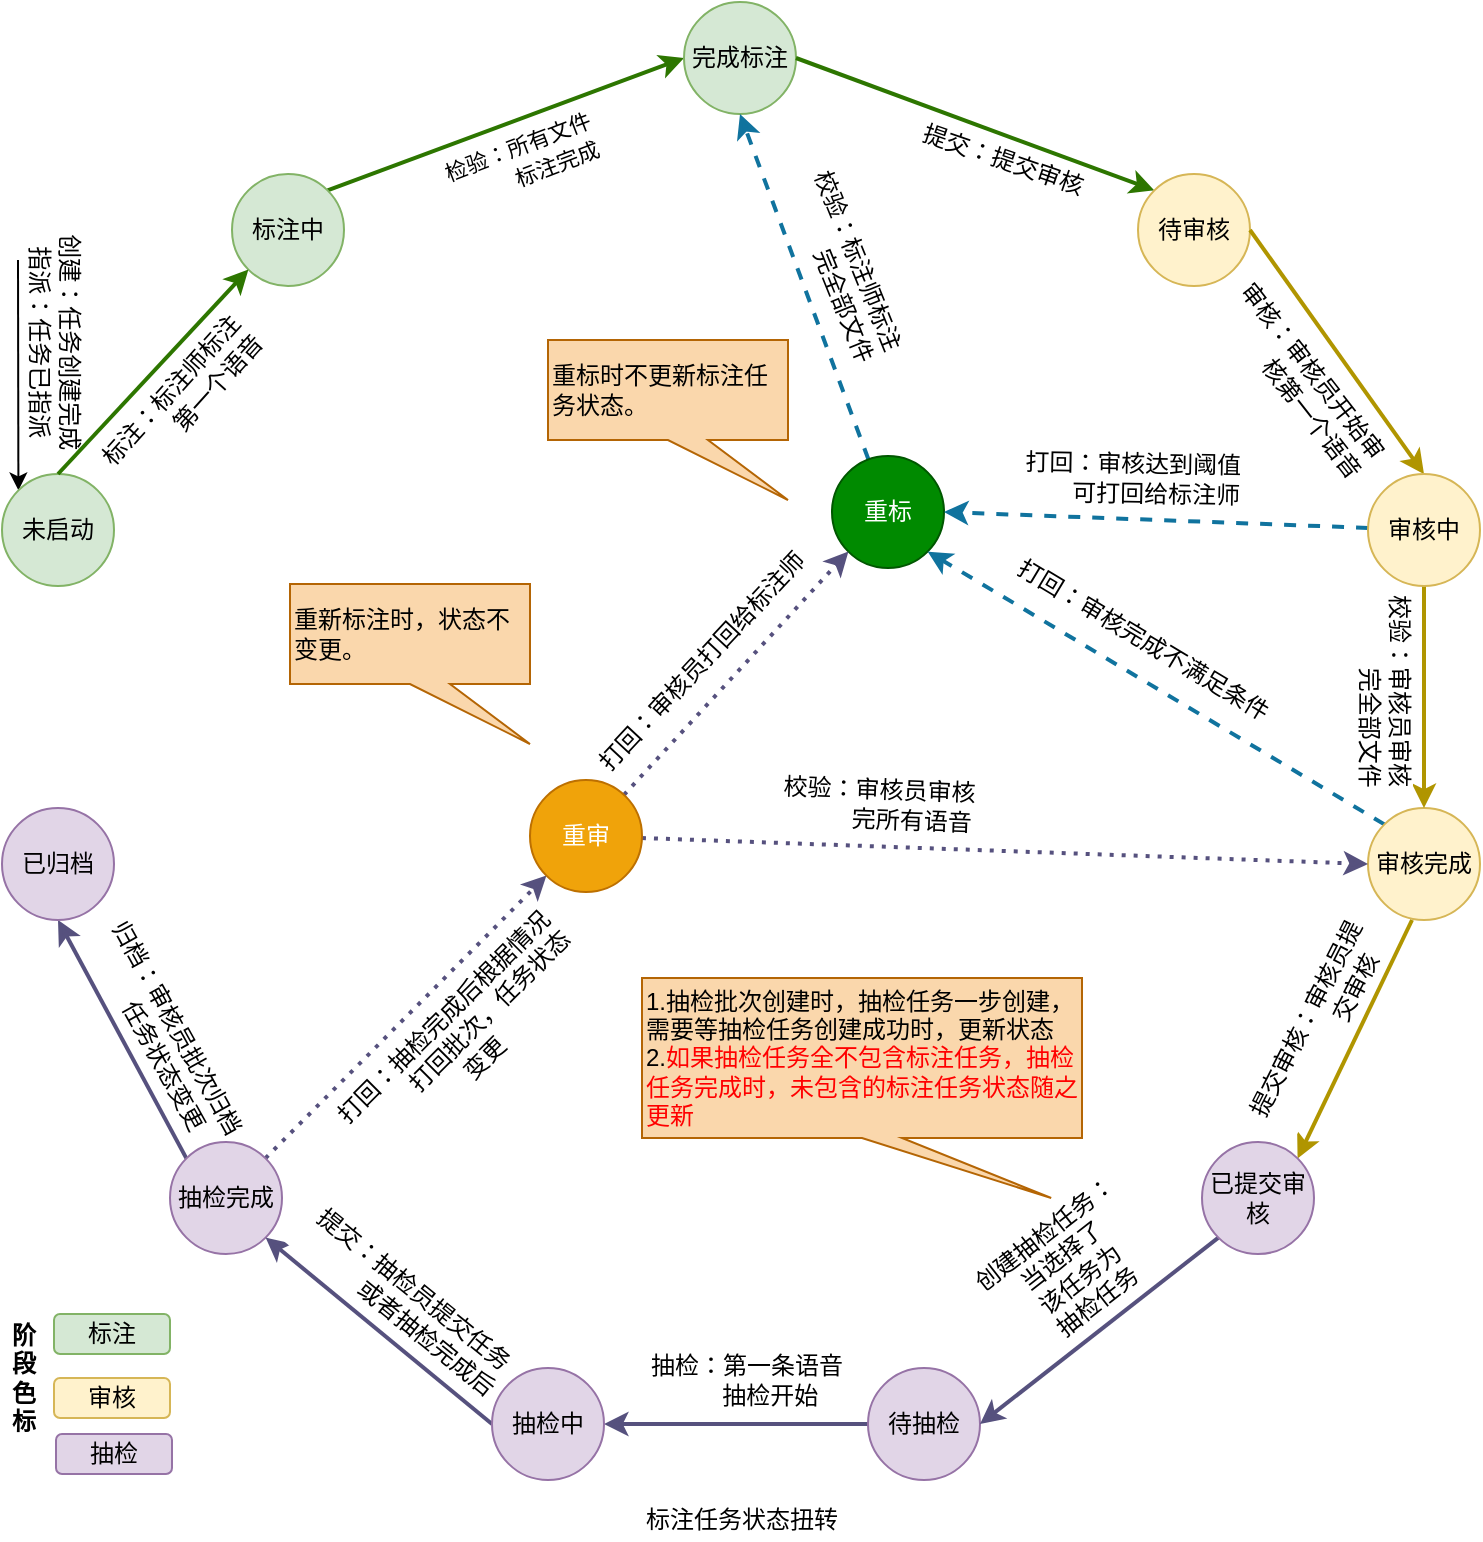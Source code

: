 <mxfile version="12.1.0" type="github" pages="1"><diagram id="7jFQWEKBJWH08LF9sNS9" name="第 1 页"><mxGraphModel dx="772" dy="532" grid="1" gridSize="10" guides="1" tooltips="1" connect="1" arrows="1" fold="1" page="1" pageScale="1" pageWidth="827" pageHeight="1169" math="0" shadow="0"><root><mxCell id="0"/><mxCell id="1" parent="0"/><mxCell id="PL_q6k4NAZZa_5ycfTa1-30" style="edgeStyle=none;rounded=0;orthogonalLoop=1;jettySize=auto;html=1;startArrow=classic;startFill=1;endArrow=none;endFill=0;exitX=0;exitY=0;exitDx=0;exitDy=0;" parent="1" source="PL_q6k4NAZZa_5ycfTa1-1" edge="1"><mxGeometry relative="1" as="geometry"><mxPoint x="88" y="130" as="targetPoint"/></mxGeometry></mxCell><mxCell id="HUFBvN-yXKdZDNxcfpUM-18" value="&lt;span style=&quot;text-align: left&quot;&gt;创建：任务创建完成&lt;/span&gt;&lt;br style=&quot;text-align: left&quot;&gt;&lt;span style=&quot;text-align: left&quot;&gt;指派：任务已指派&lt;/span&gt;" style="text;html=1;resizable=0;points=[];align=center;verticalAlign=middle;labelBackgroundColor=#ffffff;rotation=90;" parent="PL_q6k4NAZZa_5ycfTa1-30" vertex="1" connectable="0"><mxGeometry x="0.248" relative="1" as="geometry"><mxPoint x="18" y="-3" as="offset"/></mxGeometry></mxCell><mxCell id="PL_q6k4NAZZa_5ycfTa1-1" value="未启动" style="ellipse;whiteSpace=wrap;html=1;aspect=fixed;fillColor=#d5e8d4;strokeColor=#82b366;" parent="1" vertex="1"><mxGeometry x="80" y="237" width="56" height="56" as="geometry"/></mxCell><mxCell id="PL_q6k4NAZZa_5ycfTa1-27" value="" style="rounded=0;orthogonalLoop=1;jettySize=auto;html=1;entryX=0;entryY=0.5;entryDx=0;entryDy=0;fillColor=#60a917;strokeColor=#2D7600;exitX=1;exitY=0;exitDx=0;exitDy=0;strokeWidth=2;" parent="1" source="PL_q6k4NAZZa_5ycfTa1-3" target="PL_q6k4NAZZa_5ycfTa1-4" edge="1"><mxGeometry x="-0.167" y="42" relative="1" as="geometry"><mxPoint as="offset"/></mxGeometry></mxCell><mxCell id="PL_q6k4NAZZa_5ycfTa1-35" value="&lt;span style=&quot;font-size: 11px&quot;&gt;检验：所有文件&lt;/span&gt;&lt;br style=&quot;font-size: 11px&quot;&gt;&lt;span style=&quot;font-size: 11px&quot;&gt;&amp;nbsp; &amp;nbsp; &amp;nbsp; &amp;nbsp; &amp;nbsp; 标注完成&lt;/span&gt;" style="text;html=1;resizable=0;points=[];align=center;verticalAlign=middle;labelBackgroundColor=#ffffff;rotation=339;direction=south;" parent="PL_q6k4NAZZa_5ycfTa1-27" vertex="1" connectable="0"><mxGeometry x="-0.169" y="2" relative="1" as="geometry"><mxPoint x="24" y="14" as="offset"/></mxGeometry></mxCell><mxCell id="PL_q6k4NAZZa_5ycfTa1-3" value="标注中" style="ellipse;whiteSpace=wrap;html=1;aspect=fixed;fillColor=#d5e8d4;strokeColor=#82b366;" parent="1" vertex="1"><mxGeometry x="195" y="87" width="56" height="56" as="geometry"/></mxCell><mxCell id="PL_q6k4NAZZa_5ycfTa1-4" value="完成标注" style="ellipse;whiteSpace=wrap;html=1;aspect=fixed;fillColor=#d5e8d4;strokeColor=#82b366;" parent="1" vertex="1"><mxGeometry x="421" y="1" width="56" height="56" as="geometry"/></mxCell><mxCell id="ddIMEOaLe6l60YSl90KJ-6" style="edgeStyle=none;rounded=0;orthogonalLoop=1;jettySize=auto;html=1;entryX=0.5;entryY=1;entryDx=0;entryDy=0;startArrow=none;startFill=0;endArrow=classic;endFill=1;dashed=1;strokeWidth=2;fillColor=#b1ddf0;strokeColor=#10739e;" parent="1" source="PL_q6k4NAZZa_5ycfTa1-5" target="PL_q6k4NAZZa_5ycfTa1-4" edge="1"><mxGeometry relative="1" as="geometry"/></mxCell><mxCell id="ddIMEOaLe6l60YSl90KJ-14" value="&lt;span style=&quot;color: rgb(0 , 0 , 0)&quot;&gt;校验：标注师标注&lt;/span&gt;&lt;br style=&quot;color: rgb(0 , 0 , 0)&quot;&gt;&lt;span style=&quot;color: rgb(0 , 0 , 0)&quot;&gt;&amp;nbsp; &amp;nbsp; &amp;nbsp; &amp;nbsp; &amp;nbsp; &amp;nbsp;完全部文件&lt;/span&gt;" style="text;html=1;resizable=0;points=[];align=center;verticalAlign=middle;labelBackgroundColor=#ffffff;fontColor=#006633;rotation=68;" parent="ddIMEOaLe6l60YSl90KJ-6" vertex="1" connectable="0"><mxGeometry x="0.114" y="-2" relative="1" as="geometry"><mxPoint x="22" y="-0.5" as="offset"/></mxGeometry></mxCell><mxCell id="PL_q6k4NAZZa_5ycfTa1-5" value="重标" style="ellipse;whiteSpace=wrap;html=1;aspect=fixed;fillColor=#008a00;strokeColor=#005700;fontColor=#ffffff;" parent="1" vertex="1"><mxGeometry x="495" y="228" width="56" height="56" as="geometry"/></mxCell><mxCell id="ddIMEOaLe6l60YSl90KJ-3" style="edgeStyle=none;rounded=0;orthogonalLoop=1;jettySize=auto;html=1;exitX=0;exitY=0;exitDx=0;exitDy=0;entryX=1;entryY=1;entryDx=0;entryDy=0;startArrow=none;startFill=0;endArrow=classic;endFill=1;strokeWidth=2;fillColor=#b1ddf0;strokeColor=#10739e;dashed=1;" parent="1" source="PL_q6k4NAZZa_5ycfTa1-6" target="PL_q6k4NAZZa_5ycfTa1-5" edge="1"><mxGeometry relative="1" as="geometry"/></mxCell><mxCell id="ddIMEOaLe6l60YSl90KJ-12" value="打回：审核完成不满足条件" style="text;html=1;resizable=0;points=[];align=center;verticalAlign=middle;labelBackgroundColor=#ffffff;rotation=31;" parent="ddIMEOaLe6l60YSl90KJ-3" vertex="1" connectable="0"><mxGeometry x="0.41" relative="1" as="geometry"><mxPoint x="40" y="4" as="offset"/></mxGeometry></mxCell><mxCell id="PL_q6k4NAZZa_5ycfTa1-6" value="审核完成" style="ellipse;whiteSpace=wrap;html=1;aspect=fixed;fillColor=#fff2cc;strokeColor=#d6b656;" parent="1" vertex="1"><mxGeometry x="763" y="404" width="56" height="56" as="geometry"/></mxCell><mxCell id="PL_q6k4NAZZa_5ycfTa1-25" style="rounded=0;orthogonalLoop=1;jettySize=auto;html=1;entryX=1;entryY=0.5;entryDx=0;entryDy=0;elbow=vertical;fillColor=#60a917;strokeColor=#2D7600;exitX=0;exitY=0;exitDx=0;exitDy=0;startArrow=classic;startFill=1;endArrow=none;endFill=0;strokeWidth=2;" parent="1" source="PL_q6k4NAZZa_5ycfTa1-7" target="PL_q6k4NAZZa_5ycfTa1-4" edge="1"><mxGeometry relative="1" as="geometry"/></mxCell><mxCell id="PL_q6k4NAZZa_5ycfTa1-38" value="提交：提交审核" style="text;html=1;resizable=0;points=[];align=center;verticalAlign=middle;labelBackgroundColor=#ffffff;rotation=19;" parent="PL_q6k4NAZZa_5ycfTa1-25" vertex="1" connectable="0"><mxGeometry x="-0.162" relative="1" as="geometry"><mxPoint x="-1" y="12.5" as="offset"/></mxGeometry></mxCell><mxCell id="PL_q6k4NAZZa_5ycfTa1-7" value="待审核" style="ellipse;whiteSpace=wrap;html=1;aspect=fixed;fillColor=#fff2cc;strokeColor=#d6b656;" parent="1" vertex="1"><mxGeometry x="648" y="87" width="56" height="56" as="geometry"/></mxCell><mxCell id="PL_q6k4NAZZa_5ycfTa1-15" style="rounded=0;orthogonalLoop=1;jettySize=auto;html=1;entryX=1;entryY=0.5;entryDx=0;entryDy=0;fillColor=#e3c800;strokeColor=#B09500;startArrow=classic;startFill=1;endArrow=none;endFill=0;strokeWidth=2;exitX=0.5;exitY=0;exitDx=0;exitDy=0;" parent="1" source="PL_q6k4NAZZa_5ycfTa1-13" target="PL_q6k4NAZZa_5ycfTa1-7" edge="1"><mxGeometry relative="1" as="geometry"><mxPoint x="791" y="250" as="sourcePoint"/></mxGeometry></mxCell><mxCell id="HUFBvN-yXKdZDNxcfpUM-19" value="审核：审核员开始审&lt;br&gt;&amp;nbsp; &amp;nbsp; &amp;nbsp; &amp;nbsp; &amp;nbsp; &amp;nbsp;核第一个语音" style="text;html=1;resizable=0;points=[];align=center;verticalAlign=middle;labelBackgroundColor=#ffffff;rotation=52;" parent="PL_q6k4NAZZa_5ycfTa1-15" vertex="1" connectable="0"><mxGeometry x="0.247" y="-1" relative="1" as="geometry"><mxPoint x="-8" y="29.5" as="offset"/></mxGeometry></mxCell><mxCell id="PL_q6k4NAZZa_5ycfTa1-17" style="rounded=0;orthogonalLoop=1;jettySize=auto;html=1;fillColor=#e3c800;strokeColor=#B09500;entryX=1;entryY=0;entryDx=0;entryDy=0;exitX=0.393;exitY=1;exitDx=0;exitDy=0;strokeWidth=2;exitPerimeter=0;" parent="1" source="PL_q6k4NAZZa_5ycfTa1-6" target="HUFBvN-yXKdZDNxcfpUM-1" edge="1"><mxGeometry relative="1" as="geometry"><mxPoint x="564.718" y="704.165" as="targetPoint"/><mxPoint x="791" y="468" as="sourcePoint"/></mxGeometry></mxCell><mxCell id="PL_q6k4NAZZa_5ycfTa1-40" value="提交审核：审核员提&lt;br&gt;&amp;nbsp; &amp;nbsp; &amp;nbsp; &amp;nbsp; &amp;nbsp; &amp;nbsp; &amp;nbsp; &amp;nbsp;交审核" style="text;html=1;resizable=0;points=[];align=center;verticalAlign=middle;labelBackgroundColor=#ffffff;rotation=297;" parent="PL_q6k4NAZZa_5ycfTa1-17" vertex="1" connectable="0"><mxGeometry x="0.177" relative="1" as="geometry"><mxPoint x="-13.5" y="-17.5" as="offset"/></mxGeometry></mxCell><mxCell id="ddIMEOaLe6l60YSl90KJ-2" style="rounded=0;orthogonalLoop=1;jettySize=auto;html=1;entryX=0.5;entryY=0;entryDx=0;entryDy=0;startArrow=none;startFill=0;endArrow=classic;endFill=1;strokeWidth=2;fillColor=#e3c800;strokeColor=#B09500;" parent="1" source="PL_q6k4NAZZa_5ycfTa1-13" target="PL_q6k4NAZZa_5ycfTa1-6" edge="1"><mxGeometry relative="1" as="geometry"/></mxCell><mxCell id="ddIMEOaLe6l60YSl90KJ-11" value="校验：审核员审核&lt;br&gt;&amp;nbsp; &amp;nbsp; &amp;nbsp; &amp;nbsp; &amp;nbsp; &amp;nbsp;完全部文件" style="text;html=1;resizable=0;points=[];align=center;verticalAlign=middle;labelBackgroundColor=#ffffff;rotation=90;" parent="ddIMEOaLe6l60YSl90KJ-2" vertex="1" connectable="0"><mxGeometry x="-0.611" y="-1" relative="1" as="geometry"><mxPoint x="-18" y="30" as="offset"/></mxGeometry></mxCell><mxCell id="ddIMEOaLe6l60YSl90KJ-9" style="edgeStyle=none;rounded=0;orthogonalLoop=1;jettySize=auto;html=1;startArrow=none;startFill=0;endArrow=classic;endFill=1;entryX=1;entryY=0.5;entryDx=0;entryDy=0;strokeWidth=2;fillColor=#b1ddf0;strokeColor=#10739e;dashed=1;" parent="1" source="PL_q6k4NAZZa_5ycfTa1-13" target="PL_q6k4NAZZa_5ycfTa1-5" edge="1"><mxGeometry relative="1" as="geometry"><mxPoint x="590" y="280" as="targetPoint"/></mxGeometry></mxCell><mxCell id="ddIMEOaLe6l60YSl90KJ-10" value="打回：审核达到阈值&lt;br&gt;&amp;nbsp; &amp;nbsp; &amp;nbsp; &amp;nbsp;可打回给标注师" style="text;html=1;resizable=0;points=[];align=center;verticalAlign=middle;labelBackgroundColor=#ffffff;rotation=1;" parent="ddIMEOaLe6l60YSl90KJ-9" vertex="1" connectable="0"><mxGeometry x="0.317" y="-2" relative="1" as="geometry"><mxPoint x="21" y="-17.5" as="offset"/></mxGeometry></mxCell><mxCell id="PL_q6k4NAZZa_5ycfTa1-13" value="审核中" style="ellipse;whiteSpace=wrap;html=1;aspect=fixed;fillColor=#fff2cc;strokeColor=#d6b656;" parent="1" vertex="1"><mxGeometry x="763" y="237" width="56" height="56" as="geometry"/></mxCell><mxCell id="PL_q6k4NAZZa_5ycfTa1-21" style="rounded=0;orthogonalLoop=1;jettySize=auto;html=1;entryX=0.5;entryY=1;entryDx=0;entryDy=0;fillColor=#d0cee2;strokeColor=#56517e;exitX=0;exitY=0;exitDx=0;exitDy=0;strokeWidth=2;" parent="1" source="PL_q6k4NAZZa_5ycfTa1-18" target="PL_q6k4NAZZa_5ycfTa1-20" edge="1"><mxGeometry relative="1" as="geometry"/></mxCell><mxCell id="PL_q6k4NAZZa_5ycfTa1-50" value="归档：审核员批次归档&lt;br&gt;&amp;nbsp; &amp;nbsp; &amp;nbsp; &amp;nbsp; 任务状态变更" style="text;html=1;resizable=0;points=[];align=center;verticalAlign=middle;labelBackgroundColor=#ffffff;rotation=61;" parent="PL_q6k4NAZZa_5ycfTa1-21" vertex="1" connectable="0"><mxGeometry x="0.217" y="-1" relative="1" as="geometry"><mxPoint x="27" y="10.5" as="offset"/></mxGeometry></mxCell><mxCell id="PL_q6k4NAZZa_5ycfTa1-23" style="rounded=0;orthogonalLoop=1;jettySize=auto;html=1;entryX=0;entryY=1;entryDx=0;entryDy=0;fillColor=#d0cee2;strokeColor=#56517e;strokeWidth=2;dashed=1;dashPattern=1 2;" parent="1" source="PL_q6k4NAZZa_5ycfTa1-18" target="PL_q6k4NAZZa_5ycfTa1-22" edge="1"><mxGeometry relative="1" as="geometry"/></mxCell><mxCell id="PL_q6k4NAZZa_5ycfTa1-49" value="打回：抽检完成后根据情况&lt;br&gt;&amp;nbsp; &amp;nbsp; &amp;nbsp; &amp;nbsp; &amp;nbsp; &amp;nbsp;打回批次，任务状态&lt;br&gt;变更" style="text;html=1;resizable=0;points=[];align=center;verticalAlign=middle;labelBackgroundColor=#ffffff;rotation=315;" parent="PL_q6k4NAZZa_5ycfTa1-23" vertex="1" connectable="0"><mxGeometry x="-0.484" y="1" relative="1" as="geometry"><mxPoint x="63" y="-22.5" as="offset"/></mxGeometry></mxCell><mxCell id="PL_q6k4NAZZa_5ycfTa1-18" value="抽检完成" style="ellipse;whiteSpace=wrap;html=1;aspect=fixed;fillColor=#e1d5e7;strokeColor=#9673a6;" parent="1" vertex="1"><mxGeometry x="164" y="571" width="56" height="56" as="geometry"/></mxCell><mxCell id="PL_q6k4NAZZa_5ycfTa1-20" value="已归档" style="ellipse;whiteSpace=wrap;html=1;aspect=fixed;fillColor=#e1d5e7;strokeColor=#9673a6;" parent="1" vertex="1"><mxGeometry x="80" y="404" width="56" height="56" as="geometry"/></mxCell><mxCell id="PL_q6k4NAZZa_5ycfTa1-24" style="rounded=0;orthogonalLoop=1;jettySize=auto;html=1;entryX=0;entryY=0.5;entryDx=0;entryDy=0;fillColor=#d0cee2;strokeColor=#56517e;strokeWidth=2;dashed=1;dashPattern=1 2;" parent="1" source="PL_q6k4NAZZa_5ycfTa1-22" edge="1"><mxGeometry relative="1" as="geometry"><mxPoint x="763" y="432" as="targetPoint"/></mxGeometry></mxCell><mxCell id="PL_q6k4NAZZa_5ycfTa1-51" value="校验：审核员审核&lt;br&gt;&amp;nbsp; &amp;nbsp; &amp;nbsp; &amp;nbsp; &amp;nbsp; 完所有语音" style="text;html=1;resizable=0;points=[];align=center;verticalAlign=middle;labelBackgroundColor=#ffffff;rotation=2;" parent="PL_q6k4NAZZa_5ycfTa1-24" vertex="1" connectable="0"><mxGeometry x="-0.411" y="2" relative="1" as="geometry"><mxPoint x="10.5" y="-19.5" as="offset"/></mxGeometry></mxCell><mxCell id="ddIMEOaLe6l60YSl90KJ-7" style="edgeStyle=none;rounded=0;orthogonalLoop=1;jettySize=auto;html=1;entryX=0;entryY=1;entryDx=0;entryDy=0;startArrow=none;startFill=0;endArrow=classic;endFill=1;strokeWidth=2;fillColor=#d0cee2;strokeColor=#56517e;dashed=1;dashPattern=1 2;" parent="1" source="PL_q6k4NAZZa_5ycfTa1-22" target="PL_q6k4NAZZa_5ycfTa1-5" edge="1"><mxGeometry relative="1" as="geometry"/></mxCell><mxCell id="ddIMEOaLe6l60YSl90KJ-13" value="打回：审核员打回给标注师" style="text;html=1;resizable=0;points=[];align=center;verticalAlign=middle;labelBackgroundColor=#ffffff;rotation=313;" parent="ddIMEOaLe6l60YSl90KJ-7" vertex="1" connectable="0"><mxGeometry x="-0.283" y="3" relative="1" as="geometry"><mxPoint x="0.5" y="-20.5" as="offset"/></mxGeometry></mxCell><mxCell id="PL_q6k4NAZZa_5ycfTa1-22" value="重审" style="ellipse;whiteSpace=wrap;html=1;aspect=fixed;fillColor=#f0a30a;strokeColor=#BD7000;fontColor=#ffffff;" parent="1" vertex="1"><mxGeometry x="344" y="390" width="56" height="56" as="geometry"/></mxCell><mxCell id="PL_q6k4NAZZa_5ycfTa1-29" value="标注任务状态扭转" style="text;html=1;strokeColor=none;fillColor=none;align=center;verticalAlign=middle;whiteSpace=wrap;rounded=0;" parent="1" vertex="1"><mxGeometry x="400" y="750" width="100" height="20" as="geometry"/></mxCell><mxCell id="PL_q6k4NAZZa_5ycfTa1-45" style="edgeStyle=none;rounded=0;orthogonalLoop=1;jettySize=auto;html=1;entryX=1;entryY=0.5;entryDx=0;entryDy=0;startArrow=none;startFill=0;endArrow=classic;endFill=1;fillColor=#d0cee2;strokeColor=#56517e;strokeWidth=2;" parent="1" source="PL_q6k4NAZZa_5ycfTa1-42" target="PL_q6k4NAZZa_5ycfTa1-43" edge="1"><mxGeometry relative="1" as="geometry"/></mxCell><mxCell id="PL_q6k4NAZZa_5ycfTa1-47" value="抽检：第一条语音&lt;br&gt;&amp;nbsp; &amp;nbsp; &amp;nbsp; &amp;nbsp;抽检开始" style="text;html=1;resizable=0;points=[];align=center;verticalAlign=middle;labelBackgroundColor=#ffffff;" parent="PL_q6k4NAZZa_5ycfTa1-45" vertex="1" connectable="0"><mxGeometry x="0.4" y="-1" relative="1" as="geometry"><mxPoint x="31" y="-21" as="offset"/></mxGeometry></mxCell><mxCell id="PL_q6k4NAZZa_5ycfTa1-42" value="待抽检" style="ellipse;whiteSpace=wrap;html=1;aspect=fixed;fillColor=#e1d5e7;strokeColor=#9673a6;" parent="1" vertex="1"><mxGeometry x="513" y="684" width="56" height="56" as="geometry"/></mxCell><mxCell id="PL_q6k4NAZZa_5ycfTa1-46" style="edgeStyle=none;rounded=0;orthogonalLoop=1;jettySize=auto;html=1;entryX=1;entryY=1;entryDx=0;entryDy=0;startArrow=none;startFill=0;endArrow=classic;endFill=1;fillColor=#d0cee2;strokeColor=#56517e;strokeWidth=2;exitX=0;exitY=0.5;exitDx=0;exitDy=0;" parent="1" source="PL_q6k4NAZZa_5ycfTa1-43" target="PL_q6k4NAZZa_5ycfTa1-18" edge="1"><mxGeometry relative="1" as="geometry"/></mxCell><mxCell id="PL_q6k4NAZZa_5ycfTa1-48" value="提交：抽检员提交任务&lt;br&gt;&amp;nbsp; &amp;nbsp; &amp;nbsp; &amp;nbsp; &amp;nbsp; &amp;nbsp; &amp;nbsp;或者抽检完成后&amp;nbsp;" style="text;html=1;resizable=0;points=[];align=center;verticalAlign=middle;labelBackgroundColor=#ffffff;rotation=39;" parent="PL_q6k4NAZZa_5ycfTa1-46" vertex="1" connectable="0"><mxGeometry x="0.28" relative="1" as="geometry"><mxPoint x="28.5" y="-2.5" as="offset"/></mxGeometry></mxCell><mxCell id="PL_q6k4NAZZa_5ycfTa1-43" value="抽检中" style="ellipse;whiteSpace=wrap;html=1;aspect=fixed;fillColor=#e1d5e7;strokeColor=#9673a6;" parent="1" vertex="1"><mxGeometry x="325" y="684" width="56" height="56" as="geometry"/></mxCell><mxCell id="PL_q6k4NAZZa_5ycfTa1-53" style="edgeStyle=none;rounded=0;orthogonalLoop=1;jettySize=auto;html=1;exitX=1;exitY=0.5;exitDx=0;exitDy=0;startArrow=none;startFill=0;endArrow=classic;endFill=1;" parent="1" edge="1"><mxGeometry relative="1" as="geometry"><mxPoint x="164" y="639" as="sourcePoint"/><mxPoint x="164" y="639" as="targetPoint"/></mxGeometry></mxCell><mxCell id="PL_q6k4NAZZa_5ycfTa1-54" value="标注" style="rounded=1;whiteSpace=wrap;html=1;align=center;fillColor=#d5e8d4;strokeColor=#82b366;" parent="1" vertex="1"><mxGeometry x="106" y="657" width="58" height="20" as="geometry"/></mxCell><mxCell id="PL_q6k4NAZZa_5ycfTa1-55" value="审核" style="rounded=1;whiteSpace=wrap;html=1;align=center;fillColor=#fff2cc;strokeColor=#d6b656;" parent="1" vertex="1"><mxGeometry x="106" y="689" width="58" height="20" as="geometry"/></mxCell><mxCell id="PL_q6k4NAZZa_5ycfTa1-56" value="抽检" style="rounded=1;whiteSpace=wrap;html=1;align=center;fillColor=#e1d5e7;strokeColor=#9673a6;" parent="1" vertex="1"><mxGeometry x="107" y="717" width="58" height="20" as="geometry"/></mxCell><mxCell id="PL_q6k4NAZZa_5ycfTa1-57" value="&lt;b&gt;&lt;span&gt;阶段色标&lt;/span&gt;&lt;/b&gt;" style="text;html=1;strokeColor=none;fillColor=none;align=center;verticalAlign=middle;whiteSpace=wrap;rounded=0;horizontal=0;rotation=90;fontStyle=0" parent="1" vertex="1"><mxGeometry x="66" y="679" width="50" height="20" as="geometry"/></mxCell><mxCell id="HUFBvN-yXKdZDNxcfpUM-2" style="rounded=0;orthogonalLoop=1;jettySize=auto;html=1;entryX=1;entryY=0.5;entryDx=0;entryDy=0;exitX=0;exitY=1;exitDx=0;exitDy=0;strokeWidth=2;fillColor=#d0cee2;strokeColor=#56517e;" parent="1" source="HUFBvN-yXKdZDNxcfpUM-1" target="PL_q6k4NAZZa_5ycfTa1-42" edge="1"><mxGeometry relative="1" as="geometry"/></mxCell><mxCell id="HUFBvN-yXKdZDNxcfpUM-3" value="创建抽检任务：&lt;br&gt;当选择了&lt;br&gt;该任务为&lt;br&gt;抽检任务" style="text;html=1;resizable=0;points=[];align=center;verticalAlign=middle;labelBackgroundColor=#ffffff;rotation=322;" parent="HUFBvN-yXKdZDNxcfpUM-2" vertex="1" connectable="0"><mxGeometry x="0.189" y="-3" relative="1" as="geometry"><mxPoint x="-2" y="-38" as="offset"/></mxGeometry></mxCell><mxCell id="HUFBvN-yXKdZDNxcfpUM-1" value="已提交审核" style="ellipse;whiteSpace=wrap;html=1;aspect=fixed;fillColor=#e1d5e7;strokeColor=#9673a6;" parent="1" vertex="1"><mxGeometry x="680" y="571" width="56" height="56" as="geometry"/></mxCell><mxCell id="HUFBvN-yXKdZDNxcfpUM-4" value="1.抽检批次创建时，抽检任务一步创建，需要等抽检任务创建成功时，更新状态&lt;br&gt;2.&lt;font color=&quot;#ff0000&quot;&gt;如果抽检任务全不包含标注任务，抽检任务完成时，未包含的标注任务状态随之更新&lt;/font&gt;" style="shape=callout;whiteSpace=wrap;html=1;perimeter=calloutPerimeter;position2=0.93;align=left;fillColor=#fad7ac;strokeColor=#b46504;" parent="1" vertex="1"><mxGeometry x="400" y="489" width="220" height="110" as="geometry"/></mxCell><mxCell id="HUFBvN-yXKdZDNxcfpUM-5" value="重新标注时，状态不变更。" style="shape=callout;whiteSpace=wrap;html=1;perimeter=calloutPerimeter;align=left;position2=1;fillColor=#fad7ac;strokeColor=#b46504;" parent="1" vertex="1"><mxGeometry x="224" y="292" width="120" height="80" as="geometry"/></mxCell><mxCell id="HUFBvN-yXKdZDNxcfpUM-6" value="重标时不更新标注任务状态。" style="shape=callout;whiteSpace=wrap;html=1;perimeter=calloutPerimeter;align=left;position2=1;fillColor=#fad7ac;strokeColor=#b46504;" parent="1" vertex="1"><mxGeometry x="353" y="170" width="120" height="80" as="geometry"/></mxCell><mxCell id="ddIMEOaLe6l60YSl90KJ-5" style="edgeStyle=none;rounded=0;orthogonalLoop=1;jettySize=auto;html=1;entryX=1;entryY=0;entryDx=0;entryDy=0;startArrow=none;startFill=0;endArrow=classic;endFill=1;" parent="1" source="PL_q6k4NAZZa_5ycfTa1-1" target="PL_q6k4NAZZa_5ycfTa1-1" edge="1"><mxGeometry relative="1" as="geometry"/></mxCell><mxCell id="YWXzUzA2li_S0hEGCGYV-14" style="rounded=0;orthogonalLoop=1;jettySize=auto;html=1;entryX=0;entryY=1;entryDx=0;entryDy=0;fillColor=#60a917;strokeColor=#2D7600;exitX=0.5;exitY=0;exitDx=0;exitDy=0;strokeWidth=2;" edge="1" parent="1" source="PL_q6k4NAZZa_5ycfTa1-1" target="PL_q6k4NAZZa_5ycfTa1-3"><mxGeometry relative="1" as="geometry"><mxPoint x="121" y="256" as="sourcePoint"/><mxPoint x="232" y="80" as="targetPoint"/></mxGeometry></mxCell><mxCell id="YWXzUzA2li_S0hEGCGYV-15" value="标注：标注师标注&lt;br&gt;&amp;nbsp; &amp;nbsp; &amp;nbsp; &amp;nbsp; &amp;nbsp; &amp;nbsp;第一个语音" style="text;html=1;resizable=0;points=[];align=center;verticalAlign=middle;labelBackgroundColor=#ffffff;rotation=312;" vertex="1" connectable="0" parent="YWXzUzA2li_S0hEGCGYV-14"><mxGeometry x="-0.019" y="2" relative="1" as="geometry"><mxPoint x="16.5" y="15" as="offset"/></mxGeometry></mxCell></root></mxGraphModel></diagram></mxfile>